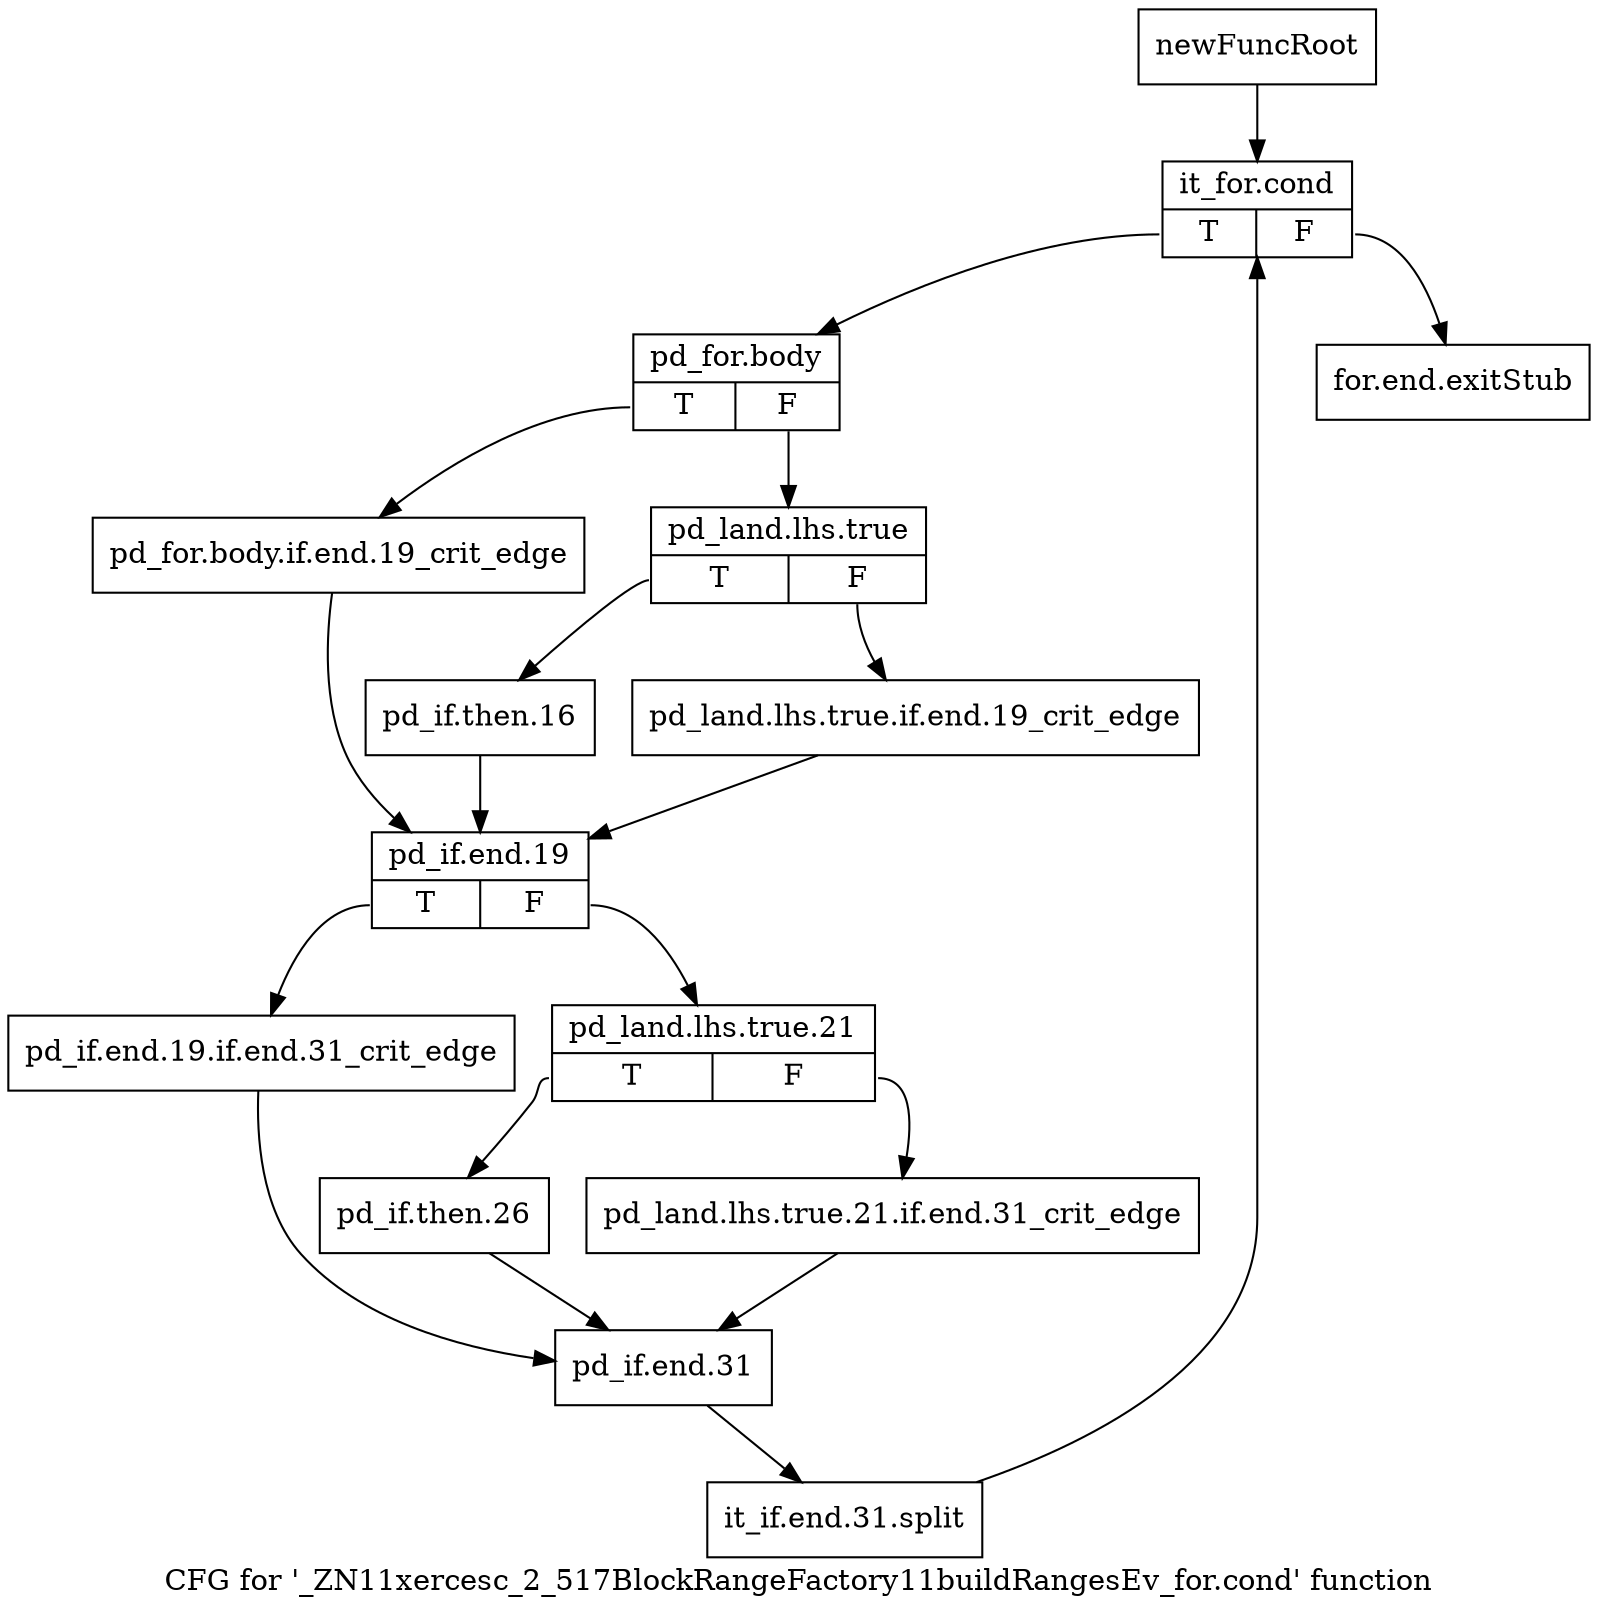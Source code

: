 digraph "CFG for '_ZN11xercesc_2_517BlockRangeFactory11buildRangesEv_for.cond' function" {
	label="CFG for '_ZN11xercesc_2_517BlockRangeFactory11buildRangesEv_for.cond' function";

	Node0x9713210 [shape=record,label="{newFuncRoot}"];
	Node0x9713210 -> Node0x97132b0;
	Node0x9713260 [shape=record,label="{for.end.exitStub}"];
	Node0x97132b0 [shape=record,label="{it_for.cond|{<s0>T|<s1>F}}"];
	Node0x97132b0:s0 -> Node0x9713300;
	Node0x97132b0:s1 -> Node0x9713260;
	Node0x9713300 [shape=record,label="{pd_for.body|{<s0>T|<s1>F}}"];
	Node0x9713300:s0 -> Node0x9713440;
	Node0x9713300:s1 -> Node0x9713350;
	Node0x9713350 [shape=record,label="{pd_land.lhs.true|{<s0>T|<s1>F}}"];
	Node0x9713350:s0 -> Node0x97133f0;
	Node0x9713350:s1 -> Node0x97133a0;
	Node0x97133a0 [shape=record,label="{pd_land.lhs.true.if.end.19_crit_edge}"];
	Node0x97133a0 -> Node0x9713490;
	Node0x97133f0 [shape=record,label="{pd_if.then.16}"];
	Node0x97133f0 -> Node0x9713490;
	Node0x9713440 [shape=record,label="{pd_for.body.if.end.19_crit_edge}"];
	Node0x9713440 -> Node0x9713490;
	Node0x9713490 [shape=record,label="{pd_if.end.19|{<s0>T|<s1>F}}"];
	Node0x9713490:s0 -> Node0x97135d0;
	Node0x9713490:s1 -> Node0x97134e0;
	Node0x97134e0 [shape=record,label="{pd_land.lhs.true.21|{<s0>T|<s1>F}}"];
	Node0x97134e0:s0 -> Node0x9713580;
	Node0x97134e0:s1 -> Node0x9713530;
	Node0x9713530 [shape=record,label="{pd_land.lhs.true.21.if.end.31_crit_edge}"];
	Node0x9713530 -> Node0x9713620;
	Node0x9713580 [shape=record,label="{pd_if.then.26}"];
	Node0x9713580 -> Node0x9713620;
	Node0x97135d0 [shape=record,label="{pd_if.end.19.if.end.31_crit_edge}"];
	Node0x97135d0 -> Node0x9713620;
	Node0x9713620 [shape=record,label="{pd_if.end.31}"];
	Node0x9713620 -> Node0xcd9b630;
	Node0xcd9b630 [shape=record,label="{it_if.end.31.split}"];
	Node0xcd9b630 -> Node0x97132b0;
}
